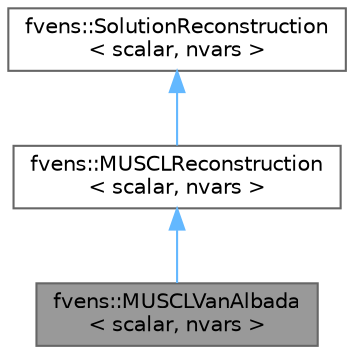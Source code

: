 digraph "fvens::MUSCLVanAlbada&lt; scalar, nvars &gt;"
{
 // LATEX_PDF_SIZE
  bgcolor="transparent";
  edge [fontname=Helvetica,fontsize=10,labelfontname=Helvetica,labelfontsize=10];
  node [fontname=Helvetica,fontsize=10,shape=box,height=0.2,width=0.4];
  Node1 [id="Node000001",label="fvens::MUSCLVanAlbada\l\< scalar, nvars \>",height=0.2,width=0.4,color="gray40", fillcolor="grey60", style="filled", fontcolor="black",tooltip="Computes face values using MUSCL reconstruciton with Van-Albada limiter."];
  Node2 -> Node1 [id="edge1_Node000001_Node000002",dir="back",color="steelblue1",style="solid",tooltip=" "];
  Node2 [id="Node000002",label="fvens::MUSCLReconstruction\l\< scalar, nvars \>",height=0.2,width=0.4,color="gray40", fillcolor="white", style="filled",URL="$classfvens_1_1MUSCLReconstruction.html",tooltip="Provides common functionality for computing face values using MUSCL reconstruciton."];
  Node3 -> Node2 [id="edge2_Node000002_Node000003",dir="back",color="steelblue1",style="solid",tooltip=" "];
  Node3 [id="Node000003",label="fvens::SolutionReconstruction\l\< scalar, nvars \>",height=0.2,width=0.4,color="gray40", fillcolor="white", style="filled",URL="$classfvens_1_1SolutionReconstruction.html",tooltip="Abstract class for computing face values from cell-centered values and gradients."];
}
